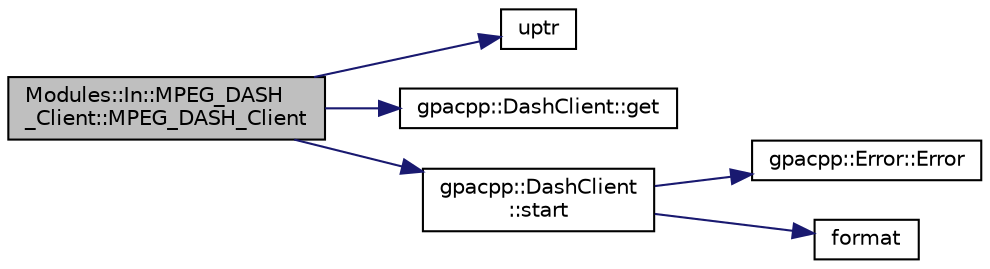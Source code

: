 digraph "Modules::In::MPEG_DASH_Client::MPEG_DASH_Client"
{
 // INTERACTIVE_SVG=YES
  edge [fontname="Helvetica",fontsize="10",labelfontname="Helvetica",labelfontsize="10"];
  node [fontname="Helvetica",fontsize="10",shape=record];
  rankdir="LR";
  Node1 [label="Modules::In::MPEG_DASH\l_Client::MPEG_DASH_Client",height=0.2,width=0.4,color="black", fillcolor="grey75", style="filled", fontcolor="black"];
  Node1 -> Node2 [color="midnightblue",fontsize="10",style="solid",fontname="Helvetica"];
  Node2 [label="uptr",height=0.2,width=0.4,color="black", fillcolor="white", style="filled",URL="$tools_8hpp.html#a61a0866ea29f447bc7a060aa5e6f1622"];
  Node1 -> Node3 [color="midnightblue",fontsize="10",style="solid",fontname="Helvetica"];
  Node3 [label="gpacpp::DashClient::get",height=0.2,width=0.4,color="black", fillcolor="white", style="filled",URL="$classgpacpp_1_1_dash_client.html#a94db6bf4666e32325c51725cc6bfd45a"];
  Node1 -> Node4 [color="midnightblue",fontsize="10",style="solid",fontname="Helvetica"];
  Node4 [label="gpacpp::DashClient\l::start",height=0.2,width=0.4,color="black", fillcolor="white", style="filled",URL="$classgpacpp_1_1_dash_client.html#a8adaafcc0e7c2a18893c4a24316d251e"];
  Node4 -> Node5 [color="midnightblue",fontsize="10",style="solid",fontname="Helvetica"];
  Node5 [label="gpacpp::Error::Error",height=0.2,width=0.4,color="black", fillcolor="white", style="filled",URL="$classgpacpp_1_1_error.html#ac371ade2901117e0aad7fad6b6836dee"];
  Node4 -> Node6 [color="midnightblue",fontsize="10",style="solid",fontname="Helvetica"];
  Node6 [label="format",height=0.2,width=0.4,color="black", fillcolor="white", style="filled",URL="$format_8hpp.html#a3aca22086b5c6398b980286ac7dd89ad"];
}
